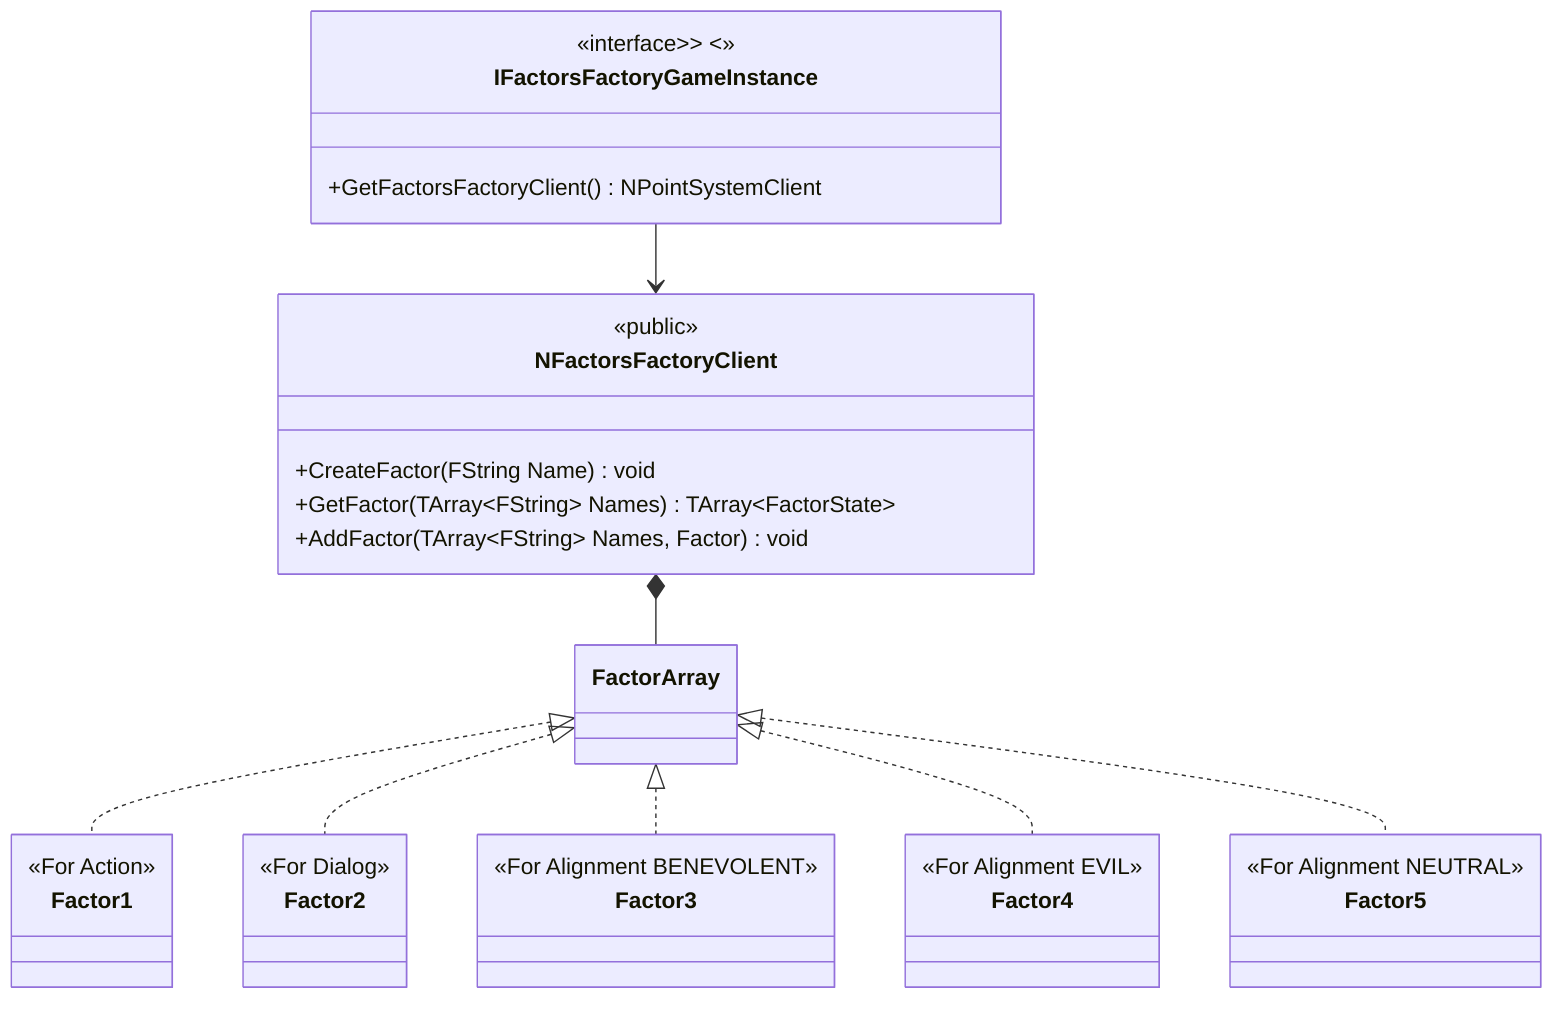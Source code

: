 classDiagram
IFactorsFactoryGameInstance --> NFactorsFactoryClient
NFactorsFactoryClient *-- FactorArray
FactorArray <|.. Factor1
FactorArray <|.. Factor2
FactorArray <|.. Factor3
FactorArray <|.. Factor4
FactorArray <|.. Factor5

class Factor1 {
   <<For Action>>
}
class Factor2 {
   <<For Dialog>>
}
class Factor3 {
   <<For Alignment BENEVOLENT>>
}
class Factor4 {
   <<For Alignment EVIL>>
}
class Factor5 {
   <<For Alignment NEUTRAL>>
}

class IFactorsFactoryGameInstance {
   <<interface>> <<public>>
    +GetFactorsFactoryClient() NPointSystemClient
}

class NFactorsFactoryClient {
   <<public>>
    +CreateFactor(FString Name) void
    +GetFactor(TArray&lt;FString&gt; Names) TArray&lt;FactorState&gt;
    +AddFactor(TArray&lt;FString&gt; Names, Factor) void
}